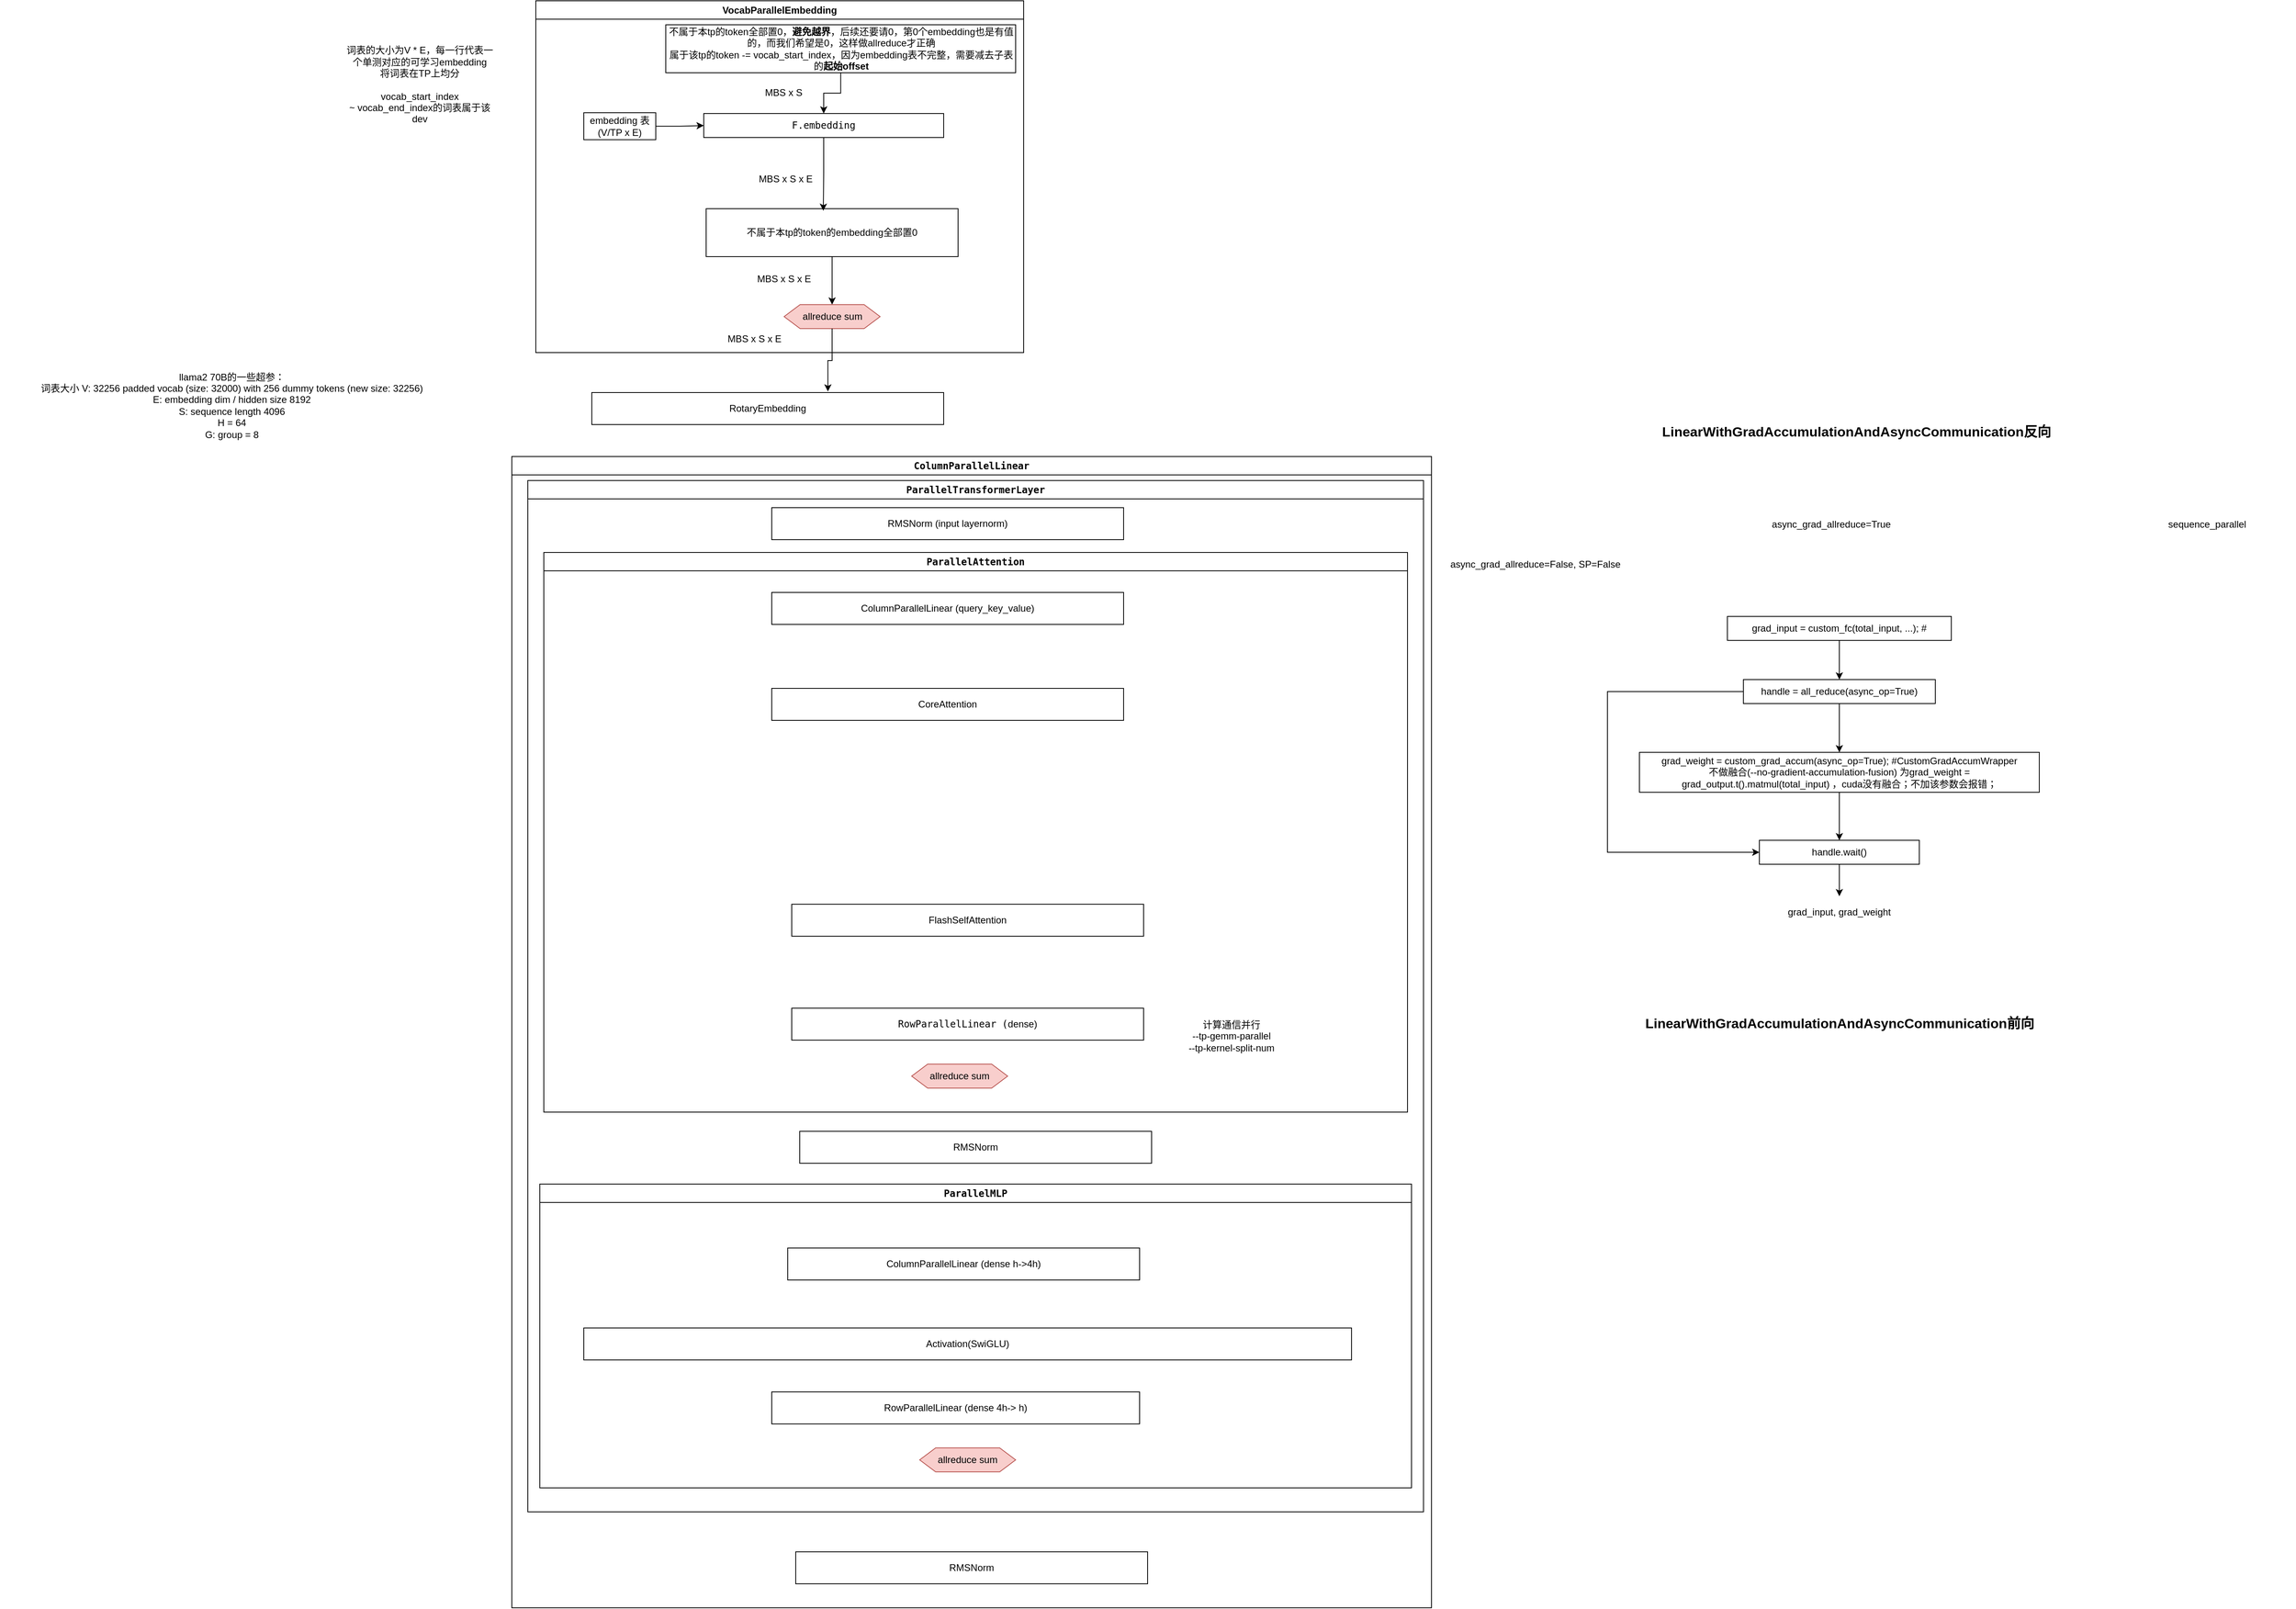 <mxfile version="24.4.4" type="github">
  <diagram name="第 1 页" id="LpuoR3_FGBAFbbzr_1aX">
    <mxGraphModel dx="2261" dy="834" grid="1" gridSize="10" guides="1" tooltips="1" connect="1" arrows="1" fold="1" page="1" pageScale="1" pageWidth="827" pageHeight="1169" math="0" shadow="0">
      <root>
        <mxCell id="0" />
        <mxCell id="1" parent="0" />
        <mxCell id="xuDAl61H8xCNQh_J21Wz-2" value="RotaryEmbedding" style="rounded=0;whiteSpace=wrap;html=1;" parent="1" vertex="1">
          <mxGeometry x="250" y="810" width="440" height="40" as="geometry" />
        </mxCell>
        <mxCell id="xuDAl61H8xCNQh_J21Wz-4" value="&lt;meta charset=&quot;utf-8&quot;&gt;&lt;div data-morpho-block-id=&quot;docyg-34110e51-1745-11ef-9a70-7b1564d5e8c0&quot; class=&quot;mp-block-code-container&quot;&gt;&lt;pre style=&quot;overflow:hidden&quot; class=&quot;mp-block-code-wrapper language-python&quot; data-view=&quot;code&quot; data-indent=&quot;0&quot; data-autowrap=&quot;true&quot; data-lang=&quot;python&quot; data-title=&quot;&quot; spellcheck=&quot;false&quot;&gt;&lt;div style=&quot;overflow:auto&quot; class=&quot;mp-block-code-content mp-block-code-content-auto-wrap&quot;&gt;&lt;div data-text-content=&quot;ColumnParallelLinear&quot; class=&quot;mp-block-code-line&quot;&gt;&lt;span class=&quot;mp-block-code-line-content&quot;&gt;ColumnParallelLinear&lt;/span&gt;&lt;/div&gt;&lt;/div&gt;&lt;/pre&gt;&lt;/div&gt;&lt;span class=&quot;mp-morpho-clipboard-doc-data&quot; data-morpho-doc-data=&quot;{&amp;quot;token&amp;quot;:&amp;quot;eyJhbGciOiJkaXIiLCJlbmMiOiJBMjU2R0NNIiwiYXBwSWQiOjEsInVpZCI6IlJmQnhMU25WYWMiLCJkb2NJZCI6InYxdGQ2N2ZPVEs2QzRMIn0..FYDAk7L1WchX5fCR.ta4GrNma2jSnPEsQSy9PKaGV95zxd4JUsji8yob8ahPr0-s-OZ7oiy-u5s-yaoUiKDu9SJohX_wt6IuzXACLETT1kXBQPMUbdh43jhJr3_BEPeVhz35L-sNPE_ui01dfcy0HlQUjgBwty0G7TY4acA82iHRL4xHuhum2biKiGGrsiu2zuYbx5lblWmWe5e3EBS-m-B68lURKNf04OHnw5MK9ZQ.zateF23hcAoZxmPMozZGoQ&amp;quot;}&quot;&gt;&lt;/span&gt;" style="swimlane;whiteSpace=wrap;html=1;" parent="1" vertex="1">
          <mxGeometry x="150" y="890" width="1150" height="1440" as="geometry" />
        </mxCell>
        <mxCell id="xuDAl61H8xCNQh_J21Wz-5" value="RMSNorm" style="rounded=0;whiteSpace=wrap;html=1;" parent="xuDAl61H8xCNQh_J21Wz-4" vertex="1">
          <mxGeometry x="355" y="1370" width="440" height="40" as="geometry" />
        </mxCell>
        <mxCell id="xuDAl61H8xCNQh_J21Wz-9" value="&lt;div data-morpho-block-id=&quot;docyg-7fbc0191-1743-11ef-9a70-7b1564d5e8c0&quot; class=&quot;mp-block-code-container&quot;&gt;&lt;pre style=&quot;overflow:hidden&quot; class=&quot;mp-block-code-wrapper language-python&quot; data-view=&quot;code&quot; data-indent=&quot;0&quot; data-autowrap=&quot;true&quot; data-lang=&quot;python&quot; data-title=&quot;&quot; spellcheck=&quot;false&quot;&gt;&lt;div style=&quot;overflow:auto&quot; class=&quot;mp-block-code-content mp-block-code-content-auto-wrap&quot;&gt;&lt;div data-text-content=&quot;ParallelTransformerLayer&quot; class=&quot;mp-block-code-line&quot;&gt;&lt;span class=&quot;mp-block-code-line-content&quot;&gt;ParallelTransformerLayer&lt;/span&gt;&lt;/div&gt;&lt;/div&gt;&lt;/pre&gt;&lt;/div&gt;&lt;span class=&quot;mp-morpho-clipboard-doc-data&quot; data-morpho-doc-data=&quot;{&amp;quot;token&amp;quot;:&amp;quot;eyJhbGciOiJkaXIiLCJlbmMiOiJBMjU2R0NNIiwiYXBwSWQiOjEsInVpZCI6IlJmQnhMU25WYWMiLCJkb2NJZCI6InYxdGQ2N2ZPVEs2QzRMIn0..FYDAk7L1WchX5fCR.ta4GrNma2jSnPEsQSy9PKaGV95zxd4JUsji8yob8ahPr0-s-OZ7oiy-u5s-yaoUiKDu9SJohX_wt6IuzXACLETT1kXBQPMUbdh43jhJr3_BEPeVhz35L-sNPE_ui01dfcy0HlQUjgBwty0G7TY4acA82iHRL4xHuhum2biKiGGrsiu2zuYbx5lblWmWe5e3EBS-m-B68lURKNf04OHnw5MK9ZQ.zateF23hcAoZxmPMozZGoQ&amp;quot;}&quot;&gt;&lt;/span&gt;" style="swimlane;whiteSpace=wrap;html=1;" parent="xuDAl61H8xCNQh_J21Wz-4" vertex="1">
          <mxGeometry x="20" y="30" width="1120" height="1290" as="geometry" />
        </mxCell>
        <mxCell id="xuDAl61H8xCNQh_J21Wz-8" value="RMSNorm (input layernorm)" style="rounded=0;whiteSpace=wrap;html=1;" parent="xuDAl61H8xCNQh_J21Wz-9" vertex="1">
          <mxGeometry x="305" y="34" width="440" height="40" as="geometry" />
        </mxCell>
        <mxCell id="xuDAl61H8xCNQh_J21Wz-15" value="&lt;div data-morpho-block-id=&quot;docyg-8f232eb1-1743-11ef-9a70-7b1564d5e8c0&quot; class=&quot;mp-block-code-container&quot;&gt;&lt;pre style=&quot;overflow:hidden&quot; class=&quot;mp-block-code-wrapper language-python&quot; data-view=&quot;code&quot; data-indent=&quot;0&quot; data-autowrap=&quot;true&quot; data-lang=&quot;python&quot; data-title=&quot;&quot; spellcheck=&quot;false&quot;&gt;&lt;div style=&quot;overflow:auto&quot; class=&quot;mp-block-code-content mp-block-code-content-auto-wrap&quot;&gt;&lt;div data-text-content=&quot;ParallelAttention&quot; class=&quot;mp-block-code-line&quot;&gt;&lt;span class=&quot;mp-block-code-line-content&quot;&gt;ParallelAttention&lt;/span&gt;&lt;/div&gt;&lt;/div&gt;&lt;/pre&gt;&lt;/div&gt;&lt;span class=&quot;mp-morpho-clipboard-doc-data&quot; data-morpho-doc-data=&quot;{&amp;quot;token&amp;quot;:&amp;quot;eyJhbGciOiJkaXIiLCJlbmMiOiJBMjU2R0NNIiwiYXBwSWQiOjEsInVpZCI6IlJmQnhMU25WYWMiLCJkb2NJZCI6InYxdGQ2N2ZPVEs2QzRMIn0..FYDAk7L1WchX5fCR.ta4GrNma2jSnPEsQSy9PKaGV95zxd4JUsji8yob8ahPr0-s-OZ7oiy-u5s-yaoUiKDu9SJohX_wt6IuzXACLETT1kXBQPMUbdh43jhJr3_BEPeVhz35L-sNPE_ui01dfcy0HlQUjgBwty0G7TY4acA82iHRL4xHuhum2biKiGGrsiu2zuYbx5lblWmWe5e3EBS-m-B68lURKNf04OHnw5MK9ZQ.zateF23hcAoZxmPMozZGoQ&amp;quot;}&quot;&gt;&lt;/span&gt;" style="swimlane;whiteSpace=wrap;html=1;" parent="xuDAl61H8xCNQh_J21Wz-9" vertex="1">
          <mxGeometry x="20" y="90" width="1080" height="700" as="geometry" />
        </mxCell>
        <mxCell id="rBHtqcxhBLJhog4YkDWu-4" value="&lt;span style=&quot;font-size: 12px;&quot;&gt;ColumnParallelLinear (&lt;/span&gt;&lt;span style=&quot;background-color: initial;&quot;&gt;query_key_value&lt;/span&gt;&lt;span style=&quot;font-size: 12px;&quot;&gt;)&lt;/span&gt;" style="rounded=0;whiteSpace=wrap;html=1;" parent="xuDAl61H8xCNQh_J21Wz-15" vertex="1">
          <mxGeometry x="285" y="50" width="440" height="40" as="geometry" />
        </mxCell>
        <mxCell id="rBHtqcxhBLJhog4YkDWu-5" value="&lt;span style=&quot;font-size: 12px;&quot;&gt;CoreAttention&lt;/span&gt;" style="rounded=0;whiteSpace=wrap;html=1;" parent="xuDAl61H8xCNQh_J21Wz-15" vertex="1">
          <mxGeometry x="285" y="170" width="440" height="40" as="geometry" />
        </mxCell>
        <mxCell id="rBHtqcxhBLJhog4YkDWu-6" value="&lt;span style=&quot;font-size: 12px;&quot;&gt;FlashSelfAttention&lt;/span&gt;" style="rounded=0;whiteSpace=wrap;html=1;" parent="xuDAl61H8xCNQh_J21Wz-15" vertex="1">
          <mxGeometry x="310" y="440" width="440" height="40" as="geometry" />
        </mxCell>
        <mxCell id="rBHtqcxhBLJhog4YkDWu-7" value="&lt;div data-morpho-block-id=&quot;docyg-852213c1-1745-11ef-9a70-7b1564d5e8c0&quot; class=&quot;mp-block-code-container&quot;&gt;&lt;pre style=&quot;overflow:hidden&quot; class=&quot;mp-block-code-wrapper language-python&quot; data-view=&quot;code&quot; data-indent=&quot;0&quot; data-autowrap=&quot;true&quot; data-lang=&quot;python&quot; data-title=&quot;&quot; spellcheck=&quot;false&quot;&gt;&lt;div style=&quot;overflow:auto&quot; class=&quot;mp-block-code-content mp-block-code-content-auto-wrap&quot;&gt;&lt;div data-text-content=&quot;RowParallelLinear&quot; class=&quot;mp-block-code-line&quot;&gt;&lt;span class=&quot;mp-block-code-line-content&quot;&gt;RowParallelLinear (&lt;/span&gt;&lt;span style=&quot;background-color: initial; font-family: Helvetica; white-space: normal;&quot;&gt;dense)&lt;/span&gt;&lt;/div&gt;&lt;span class=&quot;mp-morpho-clipboard-doc-data&quot; data-morpho-doc-data=&quot;{&amp;quot;token&amp;quot;:&amp;quot;eyJhbGciOiJkaXIiLCJlbmMiOiJBMjU2R0NNIiwiYXBwSWQiOjEsInVpZCI6IlJmQnhMU25WYWMiLCJkb2NJZCI6InYxdGQ2N2ZPVEs2QzRMIn0..FYDAk7L1WchX5fCR.ta4GrNma2jSnPEsQSy9PKaGV95zxd4JUsji8yob8ahPr0-s-OZ7oiy-u5s-yaoUiKDu9SJohX_wt6IuzXACLETT1kXBQPMUbdh43jhJr3_BEPeVhz35L-sNPE_ui01dfcy0HlQUjgBwty0G7TY4acA82iHRL4xHuhum2biKiGGrsiu2zuYbx5lblWmWe5e3EBS-m-B68lURKNf04OHnw5MK9ZQ.zateF23hcAoZxmPMozZGoQ&amp;quot;}&quot;&gt;&lt;/span&gt;&lt;/div&gt;&lt;/pre&gt;&lt;/div&gt;&lt;span class=&quot;mp-morpho-clipboard-doc-data&quot; data-morpho-doc-data=&quot;{&amp;quot;token&amp;quot;:&amp;quot;eyJhbGciOiJkaXIiLCJlbmMiOiJBMjU2R0NNIiwiYXBwSWQiOjEsInVpZCI6IlJmQnhMU25WYWMiLCJkb2NJZCI6InYxdGQ2N2ZPVEs2QzRMIn0..FYDAk7L1WchX5fCR.ta4GrNma2jSnPEsQSy9PKaGV95zxd4JUsji8yob8ahPr0-s-OZ7oiy-u5s-yaoUiKDu9SJohX_wt6IuzXACLETT1kXBQPMUbdh43jhJr3_BEPeVhz35L-sNPE_ui01dfcy0HlQUjgBwty0G7TY4acA82iHRL4xHuhum2biKiGGrsiu2zuYbx5lblWmWe5e3EBS-m-B68lURKNf04OHnw5MK9ZQ.zateF23hcAoZxmPMozZGoQ&amp;quot;}&quot;&gt;&lt;/span&gt;" style="rounded=0;whiteSpace=wrap;html=1;" parent="xuDAl61H8xCNQh_J21Wz-15" vertex="1">
          <mxGeometry x="310" y="570" width="440" height="40" as="geometry" />
        </mxCell>
        <mxCell id="rBHtqcxhBLJhog4YkDWu-10" value="allreduce sum" style="shape=hexagon;perimeter=hexagonPerimeter2;whiteSpace=wrap;html=1;fixedSize=1;fillColor=#f8cecc;strokeColor=#b85450;" parent="xuDAl61H8xCNQh_J21Wz-15" vertex="1">
          <mxGeometry x="460" y="640" width="120" height="30" as="geometry" />
        </mxCell>
        <mxCell id="rBHtqcxhBLJhog4YkDWu-11" value="计算通信并行&lt;div&gt;&lt;span style=&quot;font-size: 12px;&quot;&gt;--tp-gemm-parallel&lt;/span&gt;&lt;br&gt;&lt;/div&gt;&lt;div&gt;&lt;span style=&quot;font-size: 12px;&quot;&gt;--tp-kernel-split-num&lt;/span&gt;&lt;br&gt;&lt;/div&gt;" style="text;html=1;align=center;verticalAlign=middle;whiteSpace=wrap;rounded=0;" parent="xuDAl61H8xCNQh_J21Wz-15" vertex="1">
          <mxGeometry x="770" y="590" width="180" height="30" as="geometry" />
        </mxCell>
        <mxCell id="xuDAl61H8xCNQh_J21Wz-16" value="&lt;div data-morpho-block-id=&quot;docyg-8f232eb1-1743-11ef-9a70-7b1564d5e8c0&quot; class=&quot;mp-block-code-container&quot;&gt;&lt;pre style=&quot;overflow:hidden&quot; class=&quot;mp-block-code-wrapper language-python&quot; data-view=&quot;code&quot; data-indent=&quot;0&quot; data-autowrap=&quot;true&quot; data-lang=&quot;python&quot; data-title=&quot;&quot; spellcheck=&quot;false&quot;&gt;&lt;div style=&quot;overflow:auto&quot; class=&quot;mp-block-code-content mp-block-code-content-auto-wrap&quot;&gt;&lt;div data-text-content=&quot;ParallelAttention&quot; class=&quot;mp-block-code-line&quot;&gt;&lt;div data-morpho-block-id=&quot;docyg-df3bca61-1743-11ef-9a70-7b1564d5e8c0&quot; class=&quot;mp-block-code-container&quot;&gt;&lt;pre style=&quot;overflow:hidden&quot; class=&quot;mp-block-code-wrapper language-python&quot; data-view=&quot;code&quot; data-indent=&quot;0&quot; data-autowrap=&quot;true&quot; data-lang=&quot;python&quot; data-title=&quot;&quot; spellcheck=&quot;false&quot;&gt;&lt;div style=&quot;overflow:auto&quot; class=&quot;mp-block-code-content mp-block-code-content-auto-wrap&quot;&gt;&lt;div data-text-content=&quot;ParallelMLP&quot; class=&quot;mp-block-code-line&quot;&gt;&lt;span class=&quot;mp-block-code-line-content&quot;&gt;ParallelMLP&lt;/span&gt;&lt;/div&gt;&lt;/div&gt;&lt;/pre&gt;&lt;/div&gt;&lt;span class=&quot;mp-morpho-clipboard-doc-data&quot; data-morpho-doc-data=&quot;{&amp;quot;token&amp;quot;:&amp;quot;eyJhbGciOiJkaXIiLCJlbmMiOiJBMjU2R0NNIiwiYXBwSWQiOjEsInVpZCI6IlJmQnhMU25WYWMiLCJkb2NJZCI6InYxdGQ2N2ZPVEs2QzRMIn0..FYDAk7L1WchX5fCR.ta4GrNma2jSnPEsQSy9PKaGV95zxd4JUsji8yob8ahPr0-s-OZ7oiy-u5s-yaoUiKDu9SJohX_wt6IuzXACLETT1kXBQPMUbdh43jhJr3_BEPeVhz35L-sNPE_ui01dfcy0HlQUjgBwty0G7TY4acA82iHRL4xHuhum2biKiGGrsiu2zuYbx5lblWmWe5e3EBS-m-B68lURKNf04OHnw5MK9ZQ.zateF23hcAoZxmPMozZGoQ&amp;quot;}&quot;&gt;&lt;/span&gt;&lt;/div&gt;&lt;/div&gt;&lt;/pre&gt;&lt;/div&gt;&lt;span class=&quot;mp-morpho-clipboard-doc-data&quot; data-morpho-doc-data=&quot;{&amp;quot;token&amp;quot;:&amp;quot;eyJhbGciOiJkaXIiLCJlbmMiOiJBMjU2R0NNIiwiYXBwSWQiOjEsInVpZCI6IlJmQnhMU25WYWMiLCJkb2NJZCI6InYxdGQ2N2ZPVEs2QzRMIn0..FYDAk7L1WchX5fCR.ta4GrNma2jSnPEsQSy9PKaGV95zxd4JUsji8yob8ahPr0-s-OZ7oiy-u5s-yaoUiKDu9SJohX_wt6IuzXACLETT1kXBQPMUbdh43jhJr3_BEPeVhz35L-sNPE_ui01dfcy0HlQUjgBwty0G7TY4acA82iHRL4xHuhum2biKiGGrsiu2zuYbx5lblWmWe5e3EBS-m-B68lURKNf04OHnw5MK9ZQ.zateF23hcAoZxmPMozZGoQ&amp;quot;}&quot;&gt;&lt;/span&gt;" style="swimlane;whiteSpace=wrap;html=1;" parent="xuDAl61H8xCNQh_J21Wz-9" vertex="1">
          <mxGeometry x="15" y="880" width="1090" height="380" as="geometry" />
        </mxCell>
        <mxCell id="xuDAl61H8xCNQh_J21Wz-17" value="&lt;span style=&quot;font-size: 12px;&quot;&gt;ColumnParallelLinear (dense h-&amp;gt;4h)&lt;/span&gt;" style="rounded=0;whiteSpace=wrap;html=1;" parent="xuDAl61H8xCNQh_J21Wz-16" vertex="1">
          <mxGeometry x="310" y="80" width="440" height="40" as="geometry" />
        </mxCell>
        <mxCell id="rBHtqcxhBLJhog4YkDWu-1" value="&lt;span style=&quot;font-size: 12px;&quot;&gt;Activation(SwiGLU)&lt;/span&gt;" style="rounded=0;whiteSpace=wrap;html=1;" parent="xuDAl61H8xCNQh_J21Wz-16" vertex="1">
          <mxGeometry x="55" y="180" width="960" height="40" as="geometry" />
        </mxCell>
        <mxCell id="rBHtqcxhBLJhog4YkDWu-2" value="&lt;span style=&quot;font-size: 12px;&quot;&gt;RowParallelLinear (dense 4h-&amp;gt; h)&lt;/span&gt;" style="rounded=0;whiteSpace=wrap;html=1;" parent="xuDAl61H8xCNQh_J21Wz-16" vertex="1">
          <mxGeometry x="290" y="260" width="460" height="40" as="geometry" />
        </mxCell>
        <mxCell id="rBHtqcxhBLJhog4YkDWu-9" value="allreduce sum" style="shape=hexagon;perimeter=hexagonPerimeter2;whiteSpace=wrap;html=1;fixedSize=1;fillColor=#f8cecc;strokeColor=#b85450;" parent="xuDAl61H8xCNQh_J21Wz-16" vertex="1">
          <mxGeometry x="475" y="330" width="120" height="30" as="geometry" />
        </mxCell>
        <mxCell id="rBHtqcxhBLJhog4YkDWu-3" value="RMSNorm" style="rounded=0;whiteSpace=wrap;html=1;" parent="xuDAl61H8xCNQh_J21Wz-9" vertex="1">
          <mxGeometry x="340" y="814" width="440" height="40" as="geometry" />
        </mxCell>
        <mxCell id="rBHtqcxhBLJhog4YkDWu-13" value="async_grad_allreduce=True" style="text;html=1;align=center;verticalAlign=middle;whiteSpace=wrap;rounded=0;" parent="1" vertex="1">
          <mxGeometry x="1690" y="960" width="220" height="30" as="geometry" />
        </mxCell>
        <mxCell id="rBHtqcxhBLJhog4YkDWu-18" style="edgeStyle=orthogonalEdgeStyle;rounded=0;orthogonalLoop=1;jettySize=auto;html=1;" parent="1" source="rBHtqcxhBLJhog4YkDWu-14" target="rBHtqcxhBLJhog4YkDWu-16" edge="1">
          <mxGeometry relative="1" as="geometry" />
        </mxCell>
        <mxCell id="rBHtqcxhBLJhog4YkDWu-14" value="grad_input = custom_fc(total_input, ...); #" style="rounded=0;whiteSpace=wrap;html=1;" parent="1" vertex="1">
          <mxGeometry x="1670" y="1090" width="280" height="30" as="geometry" />
        </mxCell>
        <mxCell id="rBHtqcxhBLJhog4YkDWu-15" value="async_grad_allreduce=False, SP=False" style="text;html=1;align=center;verticalAlign=middle;whiteSpace=wrap;rounded=0;" parent="1" vertex="1">
          <mxGeometry x="1320" y="1010" width="220" height="30" as="geometry" />
        </mxCell>
        <mxCell id="rBHtqcxhBLJhog4YkDWu-20" style="edgeStyle=orthogonalEdgeStyle;rounded=0;orthogonalLoop=1;jettySize=auto;html=1;" parent="1" source="rBHtqcxhBLJhog4YkDWu-16" target="rBHtqcxhBLJhog4YkDWu-19" edge="1">
          <mxGeometry relative="1" as="geometry" />
        </mxCell>
        <mxCell id="rBHtqcxhBLJhog4YkDWu-24" style="edgeStyle=orthogonalEdgeStyle;rounded=0;orthogonalLoop=1;jettySize=auto;html=1;entryX=0;entryY=0.5;entryDx=0;entryDy=0;" parent="1" source="rBHtqcxhBLJhog4YkDWu-16" target="rBHtqcxhBLJhog4YkDWu-21" edge="1">
          <mxGeometry relative="1" as="geometry">
            <Array as="points">
              <mxPoint x="1520" y="1184" />
              <mxPoint x="1520" y="1385" />
            </Array>
          </mxGeometry>
        </mxCell>
        <mxCell id="rBHtqcxhBLJhog4YkDWu-16" value="handle = all_reduce(async_op=True)" style="rounded=0;whiteSpace=wrap;html=1;" parent="1" vertex="1">
          <mxGeometry x="1690" y="1169" width="240" height="30" as="geometry" />
        </mxCell>
        <mxCell id="rBHtqcxhBLJhog4YkDWu-22" style="edgeStyle=orthogonalEdgeStyle;rounded=0;orthogonalLoop=1;jettySize=auto;html=1;entryX=0.5;entryY=0;entryDx=0;entryDy=0;" parent="1" source="rBHtqcxhBLJhog4YkDWu-19" target="rBHtqcxhBLJhog4YkDWu-21" edge="1">
          <mxGeometry relative="1" as="geometry" />
        </mxCell>
        <mxCell id="rBHtqcxhBLJhog4YkDWu-19" value="grad_weight = custom_grad_accum(async_op=True); #CustomGradAccumWrapper&lt;div&gt;不做融合(--no-gradient-accumulation-fusion) 为grad_weight = grad_output.t().matmul(total_input) ，cuda没有融合；不加该参数会报错；&lt;br&gt;&lt;/div&gt;" style="rounded=0;whiteSpace=wrap;html=1;" parent="1" vertex="1">
          <mxGeometry x="1560" y="1260" width="500" height="50" as="geometry" />
        </mxCell>
        <mxCell id="rBHtqcxhBLJhog4YkDWu-25" style="edgeStyle=orthogonalEdgeStyle;rounded=0;orthogonalLoop=1;jettySize=auto;html=1;" parent="1" source="rBHtqcxhBLJhog4YkDWu-21" edge="1">
          <mxGeometry relative="1" as="geometry">
            <mxPoint x="1810" y="1440" as="targetPoint" />
          </mxGeometry>
        </mxCell>
        <mxCell id="rBHtqcxhBLJhog4YkDWu-21" value="handle.wait()" style="rounded=0;whiteSpace=wrap;html=1;" parent="1" vertex="1">
          <mxGeometry x="1710" y="1370" width="200" height="30" as="geometry" />
        </mxCell>
        <mxCell id="rBHtqcxhBLJhog4YkDWu-26" value="grad_input, grad_weight" style="text;html=1;align=center;verticalAlign=middle;whiteSpace=wrap;rounded=0;" parent="1" vertex="1">
          <mxGeometry x="1730" y="1450" width="160" height="20" as="geometry" />
        </mxCell>
        <mxCell id="rBHtqcxhBLJhog4YkDWu-28" value="LinearWithGradAccumulationAndAsyncCommunication反向" style="text;html=1;align=center;verticalAlign=middle;whiteSpace=wrap;rounded=0;fontSize=17;fontStyle=1" parent="1" vertex="1">
          <mxGeometry x="1540" y="840" width="583" height="40" as="geometry" />
        </mxCell>
        <mxCell id="rBHtqcxhBLJhog4YkDWu-29" value="LinearWithGradAccumulationAndAsyncCommunication前向" style="text;html=1;align=center;verticalAlign=middle;whiteSpace=wrap;rounded=0;fontSize=17;fontStyle=1" parent="1" vertex="1">
          <mxGeometry x="1518.5" y="1580" width="583" height="40" as="geometry" />
        </mxCell>
        <mxCell id="rBHtqcxhBLJhog4YkDWu-30" value="sequence_parallel" style="text;html=1;align=center;verticalAlign=middle;whiteSpace=wrap;rounded=0;" parent="1" vertex="1">
          <mxGeometry x="2160" y="960" width="220" height="30" as="geometry" />
        </mxCell>
        <mxCell id="rBHtqcxhBLJhog4YkDWu-31" value="VocabParallelEmbedding" style="swimlane;whiteSpace=wrap;html=1;" parent="1" vertex="1">
          <mxGeometry x="180" y="320" width="610" height="440" as="geometry" />
        </mxCell>
        <mxCell id="xuDAl61H8xCNQh_J21Wz-1" value="&lt;div data-morpho-block-id=&quot;docyg-ecc00a41-1791-11ef-9d95-d9ee3049faa0&quot; class=&quot;mp-block-code-container&quot;&gt;&lt;pre style=&quot;overflow:hidden&quot; class=&quot;mp-block-code-wrapper language-python&quot; data-view=&quot;code&quot; data-indent=&quot;0&quot; data-autowrap=&quot;true&quot; data-lang=&quot;python&quot; data-title=&quot;&quot; spellcheck=&quot;false&quot;&gt;&lt;div style=&quot;overflow:auto&quot; class=&quot;mp-block-code-content mp-block-code-content-auto-wrap&quot;&gt;&lt;div data-text-content=&quot;VocabParallelEmbedding&quot; class=&quot;mp-block-code-line&quot;&gt;&lt;span class=&quot;mp-block-code-line-content&quot;&gt;F.embedding&lt;/span&gt;&lt;/div&gt;&lt;/div&gt;&lt;/pre&gt;&lt;/div&gt;&lt;span class=&quot;mp-morpho-clipboard-doc-data&quot; data-morpho-doc-data=&quot;{&amp;quot;token&amp;quot;:&amp;quot;eyJhbGciOiJkaXIiLCJlbmMiOiJBMjU2R0NNIiwiYXBwSWQiOjEsInVpZCI6IlJmQnhMU25WYWMiLCJkb2NJZCI6InYxdGQ2N2ZPVEs2QzRMIn0..UmHZ0Ivlt-vIYASm.CDcaiiL4OmFwa69H-QSRzZiGRAAckwWbWg2N9iQupGiaayPXWUWxQkZEFBvzap2oujCTaQdMKCwWxpqSbS8iUK_vyuk4LUuEaxwe34N_6yt-fh9l0TGibDUN7RnX6ItzprpSM3pVU-mSexbOm8hofoMml7X00CbF_DVC1jMhBo1AVsClwc_UcuQxgYsZM1n7_Rvjh7e_PQsfh2Qtp5qfpJDh6g.3CywFlnfLJzl4V7BEZFGBQ&amp;quot;}&quot;&gt;&lt;/span&gt;" style="rounded=0;whiteSpace=wrap;html=1;" parent="rBHtqcxhBLJhog4YkDWu-31" vertex="1">
          <mxGeometry x="210" y="141" width="300" height="30" as="geometry" />
        </mxCell>
        <mxCell id="D8HjAB1xBHPoYr6kZlRV-5" style="edgeStyle=orthogonalEdgeStyle;rounded=0;orthogonalLoop=1;jettySize=auto;html=1;entryX=0;entryY=0.5;entryDx=0;entryDy=0;" edge="1" parent="rBHtqcxhBLJhog4YkDWu-31" source="D8HjAB1xBHPoYr6kZlRV-2" target="xuDAl61H8xCNQh_J21Wz-1">
          <mxGeometry relative="1" as="geometry" />
        </mxCell>
        <mxCell id="D8HjAB1xBHPoYr6kZlRV-2" value="&lt;div&gt;embedding 表&lt;/div&gt;&lt;div&gt;(V/TP x E)&lt;/div&gt;" style="rounded=0;whiteSpace=wrap;html=1;" vertex="1" parent="rBHtqcxhBLJhog4YkDWu-31">
          <mxGeometry x="60" y="140" width="90" height="33.75" as="geometry" />
        </mxCell>
        <mxCell id="D8HjAB1xBHPoYr6kZlRV-21" style="edgeStyle=orthogonalEdgeStyle;rounded=0;orthogonalLoop=1;jettySize=auto;html=1;entryX=0.5;entryY=0;entryDx=0;entryDy=0;" edge="1" parent="rBHtqcxhBLJhog4YkDWu-31" source="D8HjAB1xBHPoYr6kZlRV-13" target="xuDAl61H8xCNQh_J21Wz-1">
          <mxGeometry relative="1" as="geometry" />
        </mxCell>
        <mxCell id="D8HjAB1xBHPoYr6kZlRV-13" value="不属于本tp的token全部置0，&lt;b&gt;避免越界&lt;/b&gt;，后续还要请0，第0个embedding也是有值的，而我们希望是0，这样做allreduce才正确&lt;div&gt;属于该tp的token -=&amp;nbsp;vocab_start_index，因为embedding表不完整，需要减去子表的&lt;b&gt;起始offset&lt;/b&gt;&lt;/div&gt;" style="rounded=0;whiteSpace=wrap;html=1;" vertex="1" parent="rBHtqcxhBLJhog4YkDWu-31">
          <mxGeometry x="162.5" y="30" width="437.5" height="60" as="geometry" />
        </mxCell>
        <mxCell id="D8HjAB1xBHPoYr6kZlRV-23" style="edgeStyle=orthogonalEdgeStyle;rounded=0;orthogonalLoop=1;jettySize=auto;html=1;" edge="1" parent="rBHtqcxhBLJhog4YkDWu-31" source="D8HjAB1xBHPoYr6kZlRV-15" target="D8HjAB1xBHPoYr6kZlRV-16">
          <mxGeometry relative="1" as="geometry" />
        </mxCell>
        <mxCell id="D8HjAB1xBHPoYr6kZlRV-15" value="不属于本tp的token的embedding全部置0" style="rounded=0;whiteSpace=wrap;html=1;" vertex="1" parent="rBHtqcxhBLJhog4YkDWu-31">
          <mxGeometry x="213" y="260" width="315" height="60" as="geometry" />
        </mxCell>
        <mxCell id="D8HjAB1xBHPoYr6kZlRV-16" value="allreduce sum" style="shape=hexagon;perimeter=hexagonPerimeter2;whiteSpace=wrap;html=1;fixedSize=1;fillColor=#f8cecc;strokeColor=#b85450;" vertex="1" parent="rBHtqcxhBLJhog4YkDWu-31">
          <mxGeometry x="310.5" y="380" width="120" height="30" as="geometry" />
        </mxCell>
        <mxCell id="D8HjAB1xBHPoYr6kZlRV-18" value="MBS x S" style="text;html=1;align=center;verticalAlign=middle;whiteSpace=wrap;rounded=0;" vertex="1" parent="rBHtqcxhBLJhog4YkDWu-31">
          <mxGeometry x="280" y="100" width="60" height="30" as="geometry" />
        </mxCell>
        <mxCell id="D8HjAB1xBHPoYr6kZlRV-19" value="MBS x S x E" style="text;html=1;align=center;verticalAlign=middle;whiteSpace=wrap;rounded=0;" vertex="1" parent="rBHtqcxhBLJhog4YkDWu-31">
          <mxGeometry x="275" y="205" width="75" height="35" as="geometry" />
        </mxCell>
        <mxCell id="D8HjAB1xBHPoYr6kZlRV-22" style="edgeStyle=orthogonalEdgeStyle;rounded=0;orthogonalLoop=1;jettySize=auto;html=1;entryX=0.465;entryY=0.044;entryDx=0;entryDy=0;entryPerimeter=0;" edge="1" parent="rBHtqcxhBLJhog4YkDWu-31" source="xuDAl61H8xCNQh_J21Wz-1" target="D8HjAB1xBHPoYr6kZlRV-15">
          <mxGeometry relative="1" as="geometry" />
        </mxCell>
        <mxCell id="D8HjAB1xBHPoYr6kZlRV-24" value="MBS x S x E" style="text;html=1;align=center;verticalAlign=middle;whiteSpace=wrap;rounded=0;" vertex="1" parent="rBHtqcxhBLJhog4YkDWu-31">
          <mxGeometry x="272.5" y="330" width="75" height="35" as="geometry" />
        </mxCell>
        <mxCell id="D8HjAB1xBHPoYr6kZlRV-25" value="MBS x S x E" style="text;html=1;align=center;verticalAlign=middle;whiteSpace=wrap;rounded=0;" vertex="1" parent="rBHtqcxhBLJhog4YkDWu-31">
          <mxGeometry x="235.5" y="405" width="75" height="35" as="geometry" />
        </mxCell>
        <mxCell id="D8HjAB1xBHPoYr6kZlRV-7" value="llama2 70B的一些超参：&lt;div&gt;词表大小 V: 32256 padded vocab (size: 32000) with 256 dummy tokens (new size: 32256)&lt;/div&gt;&lt;div&gt;E: embedding dim / hidden size 8192&lt;/div&gt;&lt;div&gt;S: sequence length 4096&lt;/div&gt;&lt;div&gt;H = 64&lt;/div&gt;&lt;div&gt;G: group = 8&lt;/div&gt;&lt;div&gt;&lt;br&gt;&lt;/div&gt;&lt;div&gt;&lt;br&gt;&lt;/div&gt;&lt;div&gt;&lt;br&gt;&lt;/div&gt;&lt;div&gt;&lt;br&gt;&lt;/div&gt;" style="text;html=1;align=center;verticalAlign=middle;whiteSpace=wrap;rounded=0;" vertex="1" parent="1">
          <mxGeometry x="-490" y="680" width="580" height="350" as="geometry" />
        </mxCell>
        <mxCell id="D8HjAB1xBHPoYr6kZlRV-12" value="词表的大小为V * E，每一行代表一个单测对应的可学习embedding&lt;div&gt;将词表在TP上均分&lt;/div&gt;&lt;div&gt;&lt;br&gt;&lt;/div&gt;&lt;div&gt;vocab_start_index ~&amp;nbsp;vocab_end_index的词表属于该dev&lt;br&gt;&lt;/div&gt;" style="text;html=1;align=center;verticalAlign=middle;whiteSpace=wrap;rounded=0;" vertex="1" parent="1">
          <mxGeometry x="-60" y="410" width="190" height="30" as="geometry" />
        </mxCell>
        <mxCell id="D8HjAB1xBHPoYr6kZlRV-27" style="edgeStyle=orthogonalEdgeStyle;rounded=0;orthogonalLoop=1;jettySize=auto;html=1;entryX=0.671;entryY=-0.033;entryDx=0;entryDy=0;entryPerimeter=0;" edge="1" parent="1" source="D8HjAB1xBHPoYr6kZlRV-16" target="xuDAl61H8xCNQh_J21Wz-2">
          <mxGeometry relative="1" as="geometry" />
        </mxCell>
      </root>
    </mxGraphModel>
  </diagram>
</mxfile>
